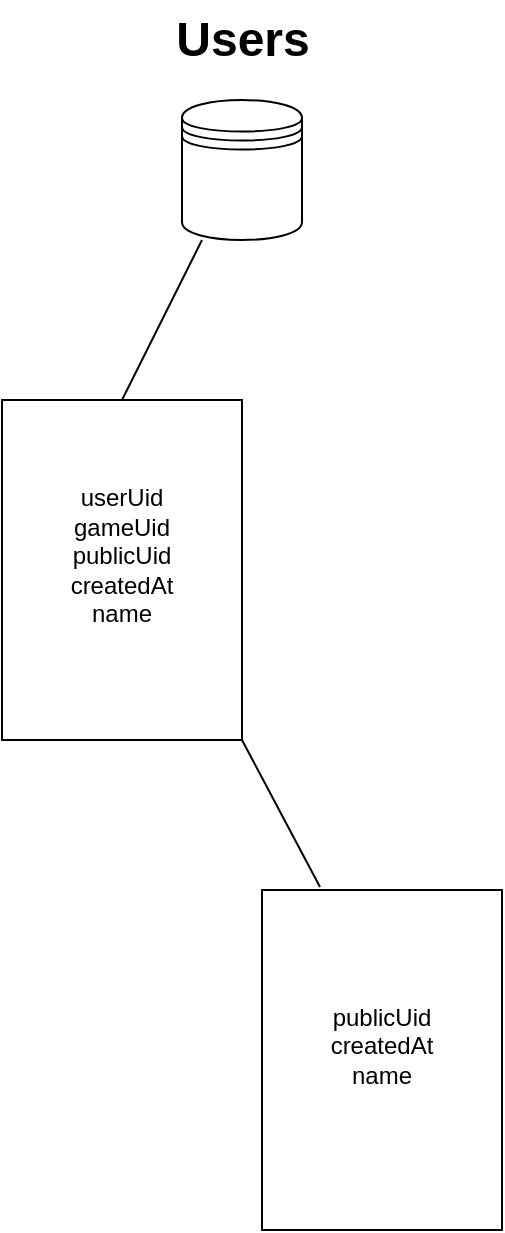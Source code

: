 <mxfile version="24.6.4" type="device">
  <diagram name="Page-1" id="-c2MzmFytgsg6kILU01m">
    <mxGraphModel dx="1368" dy="838" grid="1" gridSize="10" guides="1" tooltips="1" connect="1" arrows="1" fold="1" page="1" pageScale="1" pageWidth="850" pageHeight="1100" math="0" shadow="0">
      <root>
        <mxCell id="0" />
        <mxCell id="1" parent="0" />
        <mxCell id="E9Z_MPhw0MVMEjjNFLQZ-1" value="" style="shape=datastore;whiteSpace=wrap;html=1;" vertex="1" parent="1">
          <mxGeometry x="110" y="70" width="60" height="70" as="geometry" />
        </mxCell>
        <mxCell id="E9Z_MPhw0MVMEjjNFLQZ-2" value="Users" style="text;strokeColor=none;fillColor=none;html=1;fontSize=24;fontStyle=1;verticalAlign=middle;align=center;" vertex="1" parent="1">
          <mxGeometry x="90" y="20" width="100" height="40" as="geometry" />
        </mxCell>
        <mxCell id="E9Z_MPhw0MVMEjjNFLQZ-3" value="" style="endArrow=none;html=1;rounded=0;" edge="1" parent="1">
          <mxGeometry width="50" height="50" relative="1" as="geometry">
            <mxPoint x="80" y="220" as="sourcePoint" />
            <mxPoint x="120" y="140" as="targetPoint" />
          </mxGeometry>
        </mxCell>
        <mxCell id="E9Z_MPhw0MVMEjjNFLQZ-4" value="" style="endArrow=none;html=1;rounded=0;entryX=0.85;entryY=0.95;entryDx=0;entryDy=0;entryPerimeter=0;" edge="1" parent="1">
          <mxGeometry width="50" height="50" relative="1" as="geometry">
            <mxPoint x="179" y="463.5" as="sourcePoint" />
            <mxPoint x="140" y="390" as="targetPoint" />
          </mxGeometry>
        </mxCell>
        <mxCell id="E9Z_MPhw0MVMEjjNFLQZ-5" value="&lt;div&gt;userUid&lt;/div&gt;gameUid&lt;div&gt;publicUid&lt;/div&gt;&lt;div&gt;createdAt&lt;/div&gt;&lt;div&gt;name&lt;/div&gt;&lt;div&gt;&lt;br&gt;&lt;/div&gt;" style="rounded=0;whiteSpace=wrap;html=1;" vertex="1" parent="1">
          <mxGeometry x="20" y="220" width="120" height="170" as="geometry" />
        </mxCell>
        <mxCell id="E9Z_MPhw0MVMEjjNFLQZ-7" value="&lt;div&gt;&lt;/div&gt;&lt;div&gt;publicUid&lt;/div&gt;&lt;div&gt;createdAt&lt;/div&gt;&lt;div&gt;name&lt;/div&gt;&lt;div&gt;&lt;br&gt;&lt;/div&gt;" style="rounded=0;whiteSpace=wrap;html=1;" vertex="1" parent="1">
          <mxGeometry x="150" y="465" width="120" height="170" as="geometry" />
        </mxCell>
      </root>
    </mxGraphModel>
  </diagram>
</mxfile>
